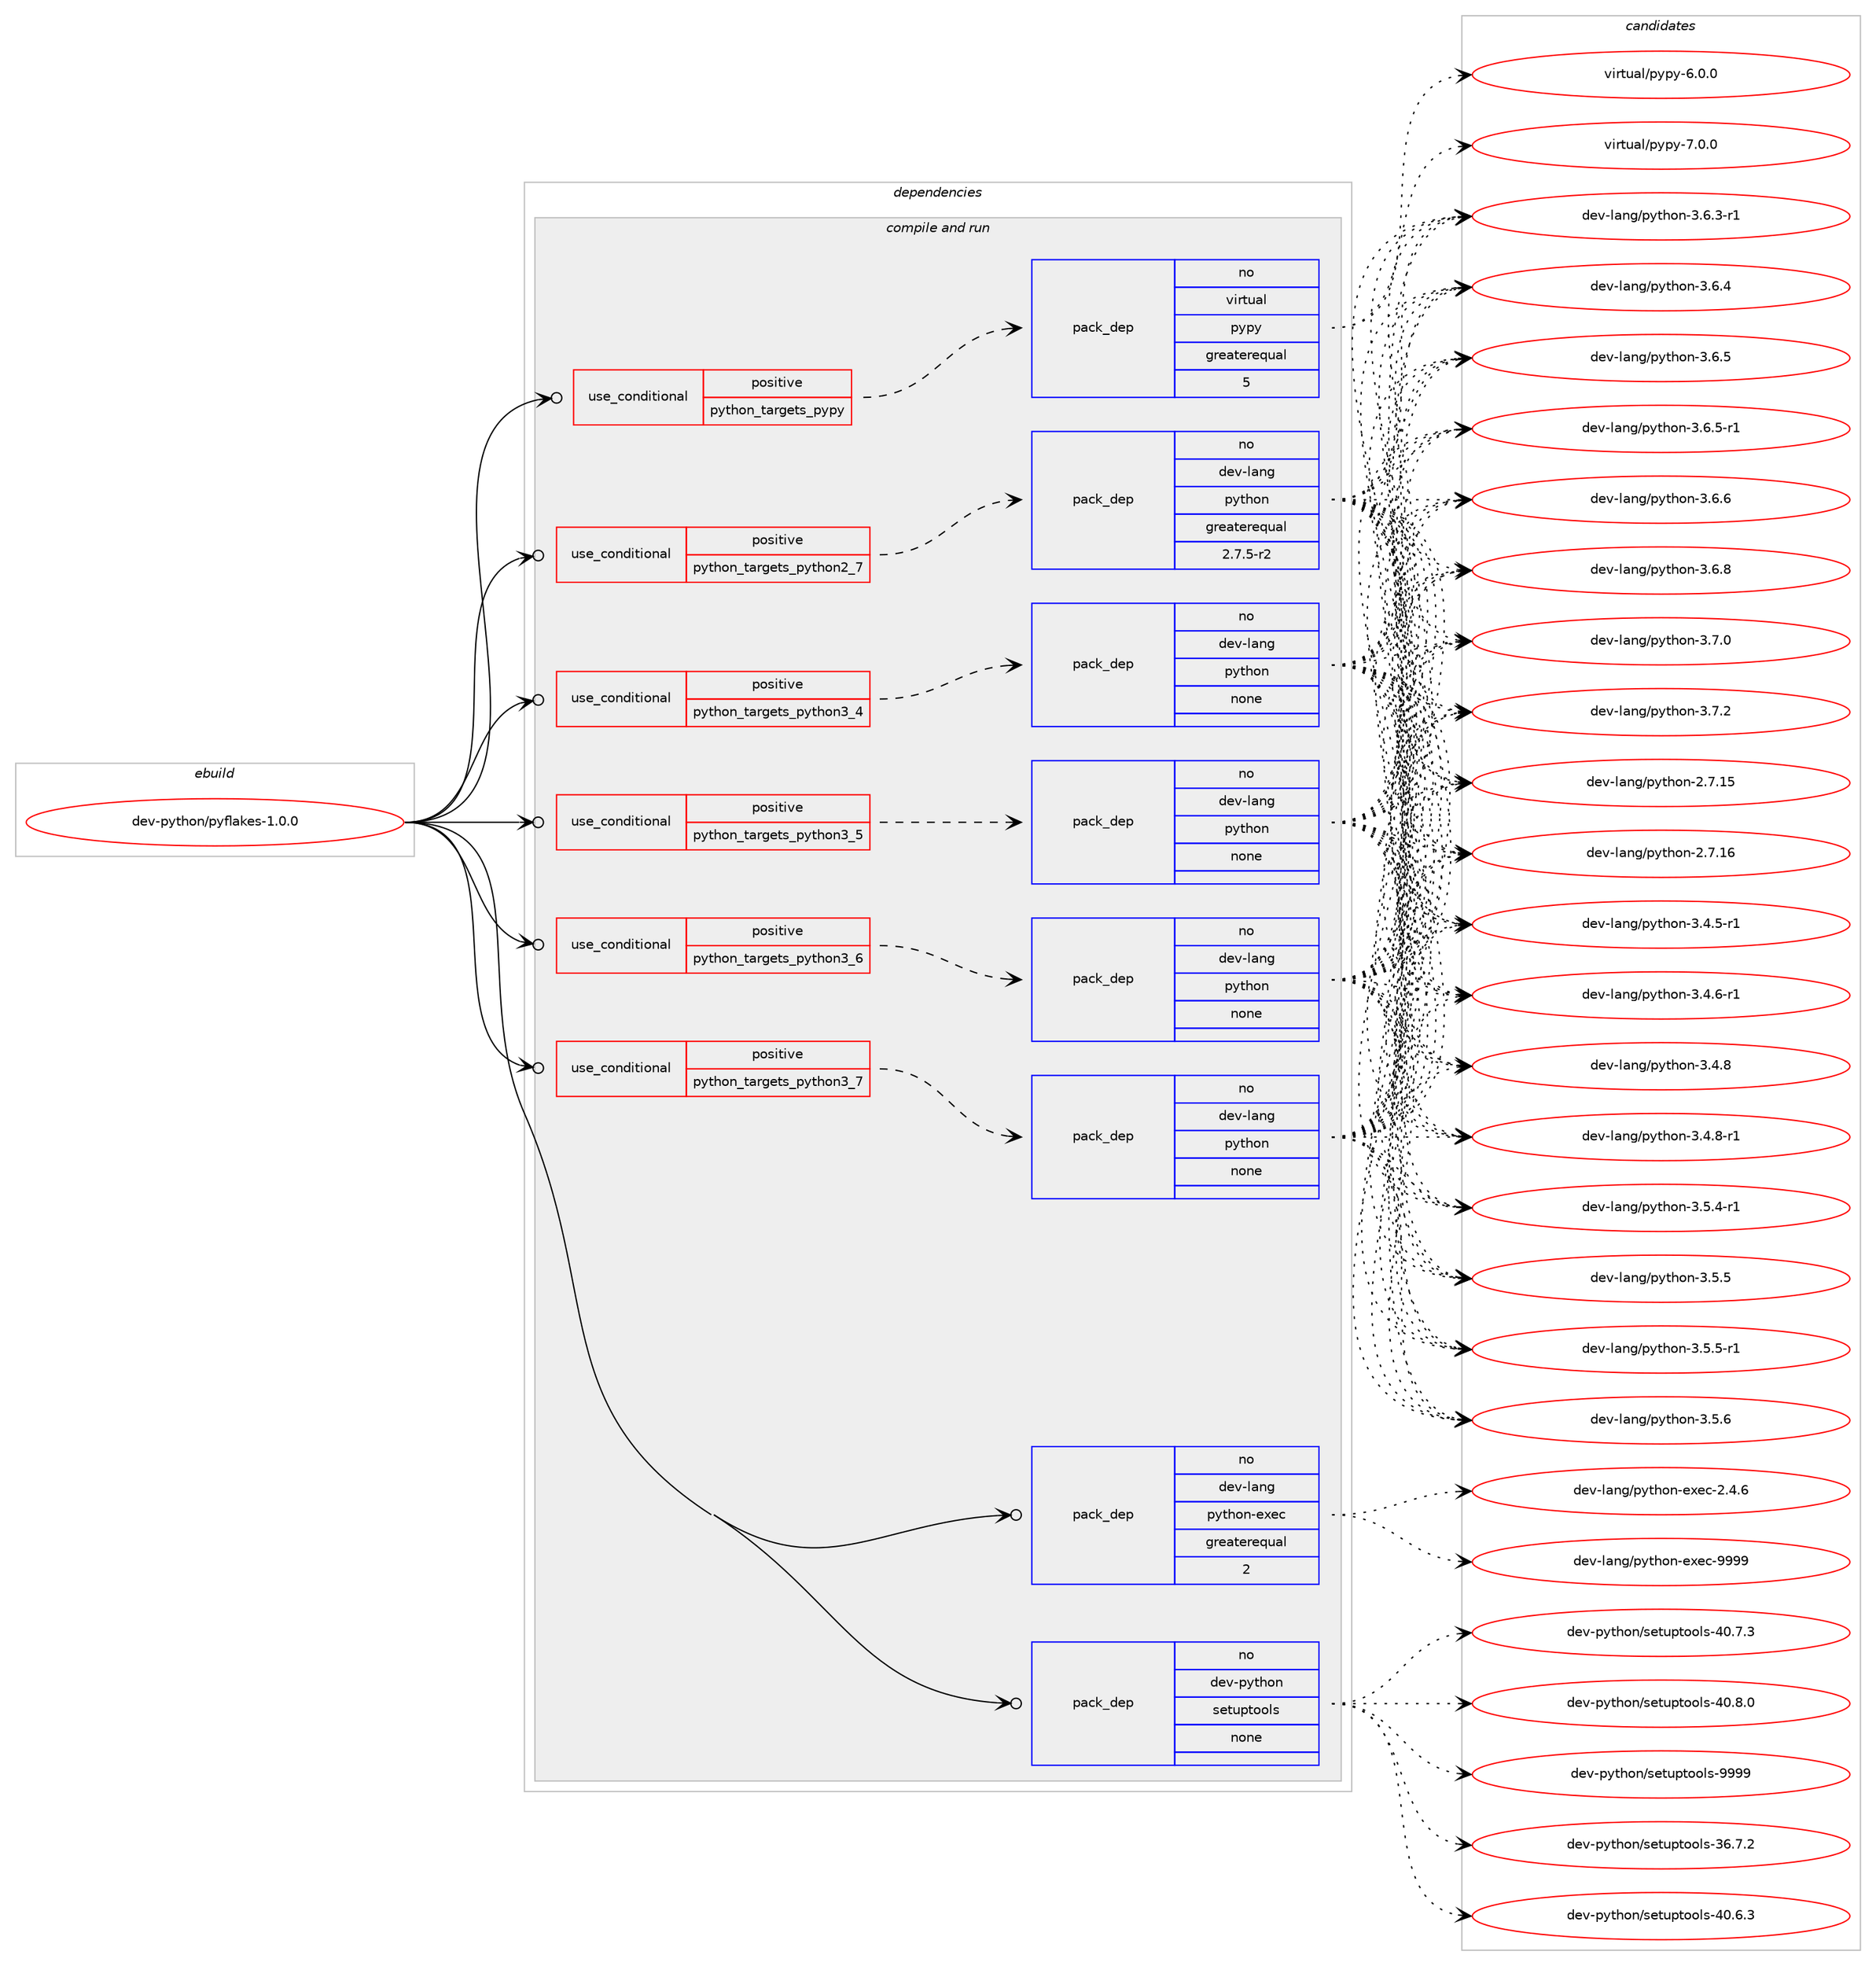 digraph prolog {

# *************
# Graph options
# *************

newrank=true;
concentrate=true;
compound=true;
graph [rankdir=LR,fontname=Helvetica,fontsize=10,ranksep=1.5];#, ranksep=2.5, nodesep=0.2];
edge  [arrowhead=vee];
node  [fontname=Helvetica,fontsize=10];

# **********
# The ebuild
# **********

subgraph cluster_leftcol {
color=gray;
rank=same;
label=<<i>ebuild</i>>;
id [label="dev-python/pyflakes-1.0.0", color=red, width=4, href="../dev-python/pyflakes-1.0.0.svg"];
}

# ****************
# The dependencies
# ****************

subgraph cluster_midcol {
color=gray;
label=<<i>dependencies</i>>;
subgraph cluster_compile {
fillcolor="#eeeeee";
style=filled;
label=<<i>compile</i>>;
}
subgraph cluster_compileandrun {
fillcolor="#eeeeee";
style=filled;
label=<<i>compile and run</i>>;
subgraph cond380727 {
dependency1429084 [label=<<TABLE BORDER="0" CELLBORDER="1" CELLSPACING="0" CELLPADDING="4"><TR><TD ROWSPAN="3" CELLPADDING="10">use_conditional</TD></TR><TR><TD>positive</TD></TR><TR><TD>python_targets_pypy</TD></TR></TABLE>>, shape=none, color=red];
subgraph pack1025039 {
dependency1429085 [label=<<TABLE BORDER="0" CELLBORDER="1" CELLSPACING="0" CELLPADDING="4" WIDTH="220"><TR><TD ROWSPAN="6" CELLPADDING="30">pack_dep</TD></TR><TR><TD WIDTH="110">no</TD></TR><TR><TD>virtual</TD></TR><TR><TD>pypy</TD></TR><TR><TD>greaterequal</TD></TR><TR><TD>5</TD></TR></TABLE>>, shape=none, color=blue];
}
dependency1429084:e -> dependency1429085:w [weight=20,style="dashed",arrowhead="vee"];
}
id:e -> dependency1429084:w [weight=20,style="solid",arrowhead="odotvee"];
subgraph cond380728 {
dependency1429086 [label=<<TABLE BORDER="0" CELLBORDER="1" CELLSPACING="0" CELLPADDING="4"><TR><TD ROWSPAN="3" CELLPADDING="10">use_conditional</TD></TR><TR><TD>positive</TD></TR><TR><TD>python_targets_python2_7</TD></TR></TABLE>>, shape=none, color=red];
subgraph pack1025040 {
dependency1429087 [label=<<TABLE BORDER="0" CELLBORDER="1" CELLSPACING="0" CELLPADDING="4" WIDTH="220"><TR><TD ROWSPAN="6" CELLPADDING="30">pack_dep</TD></TR><TR><TD WIDTH="110">no</TD></TR><TR><TD>dev-lang</TD></TR><TR><TD>python</TD></TR><TR><TD>greaterequal</TD></TR><TR><TD>2.7.5-r2</TD></TR></TABLE>>, shape=none, color=blue];
}
dependency1429086:e -> dependency1429087:w [weight=20,style="dashed",arrowhead="vee"];
}
id:e -> dependency1429086:w [weight=20,style="solid",arrowhead="odotvee"];
subgraph cond380729 {
dependency1429088 [label=<<TABLE BORDER="0" CELLBORDER="1" CELLSPACING="0" CELLPADDING="4"><TR><TD ROWSPAN="3" CELLPADDING="10">use_conditional</TD></TR><TR><TD>positive</TD></TR><TR><TD>python_targets_python3_4</TD></TR></TABLE>>, shape=none, color=red];
subgraph pack1025041 {
dependency1429089 [label=<<TABLE BORDER="0" CELLBORDER="1" CELLSPACING="0" CELLPADDING="4" WIDTH="220"><TR><TD ROWSPAN="6" CELLPADDING="30">pack_dep</TD></TR><TR><TD WIDTH="110">no</TD></TR><TR><TD>dev-lang</TD></TR><TR><TD>python</TD></TR><TR><TD>none</TD></TR><TR><TD></TD></TR></TABLE>>, shape=none, color=blue];
}
dependency1429088:e -> dependency1429089:w [weight=20,style="dashed",arrowhead="vee"];
}
id:e -> dependency1429088:w [weight=20,style="solid",arrowhead="odotvee"];
subgraph cond380730 {
dependency1429090 [label=<<TABLE BORDER="0" CELLBORDER="1" CELLSPACING="0" CELLPADDING="4"><TR><TD ROWSPAN="3" CELLPADDING="10">use_conditional</TD></TR><TR><TD>positive</TD></TR><TR><TD>python_targets_python3_5</TD></TR></TABLE>>, shape=none, color=red];
subgraph pack1025042 {
dependency1429091 [label=<<TABLE BORDER="0" CELLBORDER="1" CELLSPACING="0" CELLPADDING="4" WIDTH="220"><TR><TD ROWSPAN="6" CELLPADDING="30">pack_dep</TD></TR><TR><TD WIDTH="110">no</TD></TR><TR><TD>dev-lang</TD></TR><TR><TD>python</TD></TR><TR><TD>none</TD></TR><TR><TD></TD></TR></TABLE>>, shape=none, color=blue];
}
dependency1429090:e -> dependency1429091:w [weight=20,style="dashed",arrowhead="vee"];
}
id:e -> dependency1429090:w [weight=20,style="solid",arrowhead="odotvee"];
subgraph cond380731 {
dependency1429092 [label=<<TABLE BORDER="0" CELLBORDER="1" CELLSPACING="0" CELLPADDING="4"><TR><TD ROWSPAN="3" CELLPADDING="10">use_conditional</TD></TR><TR><TD>positive</TD></TR><TR><TD>python_targets_python3_6</TD></TR></TABLE>>, shape=none, color=red];
subgraph pack1025043 {
dependency1429093 [label=<<TABLE BORDER="0" CELLBORDER="1" CELLSPACING="0" CELLPADDING="4" WIDTH="220"><TR><TD ROWSPAN="6" CELLPADDING="30">pack_dep</TD></TR><TR><TD WIDTH="110">no</TD></TR><TR><TD>dev-lang</TD></TR><TR><TD>python</TD></TR><TR><TD>none</TD></TR><TR><TD></TD></TR></TABLE>>, shape=none, color=blue];
}
dependency1429092:e -> dependency1429093:w [weight=20,style="dashed",arrowhead="vee"];
}
id:e -> dependency1429092:w [weight=20,style="solid",arrowhead="odotvee"];
subgraph cond380732 {
dependency1429094 [label=<<TABLE BORDER="0" CELLBORDER="1" CELLSPACING="0" CELLPADDING="4"><TR><TD ROWSPAN="3" CELLPADDING="10">use_conditional</TD></TR><TR><TD>positive</TD></TR><TR><TD>python_targets_python3_7</TD></TR></TABLE>>, shape=none, color=red];
subgraph pack1025044 {
dependency1429095 [label=<<TABLE BORDER="0" CELLBORDER="1" CELLSPACING="0" CELLPADDING="4" WIDTH="220"><TR><TD ROWSPAN="6" CELLPADDING="30">pack_dep</TD></TR><TR><TD WIDTH="110">no</TD></TR><TR><TD>dev-lang</TD></TR><TR><TD>python</TD></TR><TR><TD>none</TD></TR><TR><TD></TD></TR></TABLE>>, shape=none, color=blue];
}
dependency1429094:e -> dependency1429095:w [weight=20,style="dashed",arrowhead="vee"];
}
id:e -> dependency1429094:w [weight=20,style="solid",arrowhead="odotvee"];
subgraph pack1025045 {
dependency1429096 [label=<<TABLE BORDER="0" CELLBORDER="1" CELLSPACING="0" CELLPADDING="4" WIDTH="220"><TR><TD ROWSPAN="6" CELLPADDING="30">pack_dep</TD></TR><TR><TD WIDTH="110">no</TD></TR><TR><TD>dev-lang</TD></TR><TR><TD>python-exec</TD></TR><TR><TD>greaterequal</TD></TR><TR><TD>2</TD></TR></TABLE>>, shape=none, color=blue];
}
id:e -> dependency1429096:w [weight=20,style="solid",arrowhead="odotvee"];
subgraph pack1025046 {
dependency1429097 [label=<<TABLE BORDER="0" CELLBORDER="1" CELLSPACING="0" CELLPADDING="4" WIDTH="220"><TR><TD ROWSPAN="6" CELLPADDING="30">pack_dep</TD></TR><TR><TD WIDTH="110">no</TD></TR><TR><TD>dev-python</TD></TR><TR><TD>setuptools</TD></TR><TR><TD>none</TD></TR><TR><TD></TD></TR></TABLE>>, shape=none, color=blue];
}
id:e -> dependency1429097:w [weight=20,style="solid",arrowhead="odotvee"];
}
subgraph cluster_run {
fillcolor="#eeeeee";
style=filled;
label=<<i>run</i>>;
}
}

# **************
# The candidates
# **************

subgraph cluster_choices {
rank=same;
color=gray;
label=<<i>candidates</i>>;

subgraph choice1025039 {
color=black;
nodesep=1;
choice1181051141161179710847112121112121455446484648 [label="virtual/pypy-6.0.0", color=red, width=4,href="../virtual/pypy-6.0.0.svg"];
choice1181051141161179710847112121112121455546484648 [label="virtual/pypy-7.0.0", color=red, width=4,href="../virtual/pypy-7.0.0.svg"];
dependency1429085:e -> choice1181051141161179710847112121112121455446484648:w [style=dotted,weight="100"];
dependency1429085:e -> choice1181051141161179710847112121112121455546484648:w [style=dotted,weight="100"];
}
subgraph choice1025040 {
color=black;
nodesep=1;
choice10010111845108971101034711212111610411111045504655464953 [label="dev-lang/python-2.7.15", color=red, width=4,href="../dev-lang/python-2.7.15.svg"];
choice10010111845108971101034711212111610411111045504655464954 [label="dev-lang/python-2.7.16", color=red, width=4,href="../dev-lang/python-2.7.16.svg"];
choice1001011184510897110103471121211161041111104551465246534511449 [label="dev-lang/python-3.4.5-r1", color=red, width=4,href="../dev-lang/python-3.4.5-r1.svg"];
choice1001011184510897110103471121211161041111104551465246544511449 [label="dev-lang/python-3.4.6-r1", color=red, width=4,href="../dev-lang/python-3.4.6-r1.svg"];
choice100101118451089711010347112121116104111110455146524656 [label="dev-lang/python-3.4.8", color=red, width=4,href="../dev-lang/python-3.4.8.svg"];
choice1001011184510897110103471121211161041111104551465246564511449 [label="dev-lang/python-3.4.8-r1", color=red, width=4,href="../dev-lang/python-3.4.8-r1.svg"];
choice1001011184510897110103471121211161041111104551465346524511449 [label="dev-lang/python-3.5.4-r1", color=red, width=4,href="../dev-lang/python-3.5.4-r1.svg"];
choice100101118451089711010347112121116104111110455146534653 [label="dev-lang/python-3.5.5", color=red, width=4,href="../dev-lang/python-3.5.5.svg"];
choice1001011184510897110103471121211161041111104551465346534511449 [label="dev-lang/python-3.5.5-r1", color=red, width=4,href="../dev-lang/python-3.5.5-r1.svg"];
choice100101118451089711010347112121116104111110455146534654 [label="dev-lang/python-3.5.6", color=red, width=4,href="../dev-lang/python-3.5.6.svg"];
choice1001011184510897110103471121211161041111104551465446514511449 [label="dev-lang/python-3.6.3-r1", color=red, width=4,href="../dev-lang/python-3.6.3-r1.svg"];
choice100101118451089711010347112121116104111110455146544652 [label="dev-lang/python-3.6.4", color=red, width=4,href="../dev-lang/python-3.6.4.svg"];
choice100101118451089711010347112121116104111110455146544653 [label="dev-lang/python-3.6.5", color=red, width=4,href="../dev-lang/python-3.6.5.svg"];
choice1001011184510897110103471121211161041111104551465446534511449 [label="dev-lang/python-3.6.5-r1", color=red, width=4,href="../dev-lang/python-3.6.5-r1.svg"];
choice100101118451089711010347112121116104111110455146544654 [label="dev-lang/python-3.6.6", color=red, width=4,href="../dev-lang/python-3.6.6.svg"];
choice100101118451089711010347112121116104111110455146544656 [label="dev-lang/python-3.6.8", color=red, width=4,href="../dev-lang/python-3.6.8.svg"];
choice100101118451089711010347112121116104111110455146554648 [label="dev-lang/python-3.7.0", color=red, width=4,href="../dev-lang/python-3.7.0.svg"];
choice100101118451089711010347112121116104111110455146554650 [label="dev-lang/python-3.7.2", color=red, width=4,href="../dev-lang/python-3.7.2.svg"];
dependency1429087:e -> choice10010111845108971101034711212111610411111045504655464953:w [style=dotted,weight="100"];
dependency1429087:e -> choice10010111845108971101034711212111610411111045504655464954:w [style=dotted,weight="100"];
dependency1429087:e -> choice1001011184510897110103471121211161041111104551465246534511449:w [style=dotted,weight="100"];
dependency1429087:e -> choice1001011184510897110103471121211161041111104551465246544511449:w [style=dotted,weight="100"];
dependency1429087:e -> choice100101118451089711010347112121116104111110455146524656:w [style=dotted,weight="100"];
dependency1429087:e -> choice1001011184510897110103471121211161041111104551465246564511449:w [style=dotted,weight="100"];
dependency1429087:e -> choice1001011184510897110103471121211161041111104551465346524511449:w [style=dotted,weight="100"];
dependency1429087:e -> choice100101118451089711010347112121116104111110455146534653:w [style=dotted,weight="100"];
dependency1429087:e -> choice1001011184510897110103471121211161041111104551465346534511449:w [style=dotted,weight="100"];
dependency1429087:e -> choice100101118451089711010347112121116104111110455146534654:w [style=dotted,weight="100"];
dependency1429087:e -> choice1001011184510897110103471121211161041111104551465446514511449:w [style=dotted,weight="100"];
dependency1429087:e -> choice100101118451089711010347112121116104111110455146544652:w [style=dotted,weight="100"];
dependency1429087:e -> choice100101118451089711010347112121116104111110455146544653:w [style=dotted,weight="100"];
dependency1429087:e -> choice1001011184510897110103471121211161041111104551465446534511449:w [style=dotted,weight="100"];
dependency1429087:e -> choice100101118451089711010347112121116104111110455146544654:w [style=dotted,weight="100"];
dependency1429087:e -> choice100101118451089711010347112121116104111110455146544656:w [style=dotted,weight="100"];
dependency1429087:e -> choice100101118451089711010347112121116104111110455146554648:w [style=dotted,weight="100"];
dependency1429087:e -> choice100101118451089711010347112121116104111110455146554650:w [style=dotted,weight="100"];
}
subgraph choice1025041 {
color=black;
nodesep=1;
choice10010111845108971101034711212111610411111045504655464953 [label="dev-lang/python-2.7.15", color=red, width=4,href="../dev-lang/python-2.7.15.svg"];
choice10010111845108971101034711212111610411111045504655464954 [label="dev-lang/python-2.7.16", color=red, width=4,href="../dev-lang/python-2.7.16.svg"];
choice1001011184510897110103471121211161041111104551465246534511449 [label="dev-lang/python-3.4.5-r1", color=red, width=4,href="../dev-lang/python-3.4.5-r1.svg"];
choice1001011184510897110103471121211161041111104551465246544511449 [label="dev-lang/python-3.4.6-r1", color=red, width=4,href="../dev-lang/python-3.4.6-r1.svg"];
choice100101118451089711010347112121116104111110455146524656 [label="dev-lang/python-3.4.8", color=red, width=4,href="../dev-lang/python-3.4.8.svg"];
choice1001011184510897110103471121211161041111104551465246564511449 [label="dev-lang/python-3.4.8-r1", color=red, width=4,href="../dev-lang/python-3.4.8-r1.svg"];
choice1001011184510897110103471121211161041111104551465346524511449 [label="dev-lang/python-3.5.4-r1", color=red, width=4,href="../dev-lang/python-3.5.4-r1.svg"];
choice100101118451089711010347112121116104111110455146534653 [label="dev-lang/python-3.5.5", color=red, width=4,href="../dev-lang/python-3.5.5.svg"];
choice1001011184510897110103471121211161041111104551465346534511449 [label="dev-lang/python-3.5.5-r1", color=red, width=4,href="../dev-lang/python-3.5.5-r1.svg"];
choice100101118451089711010347112121116104111110455146534654 [label="dev-lang/python-3.5.6", color=red, width=4,href="../dev-lang/python-3.5.6.svg"];
choice1001011184510897110103471121211161041111104551465446514511449 [label="dev-lang/python-3.6.3-r1", color=red, width=4,href="../dev-lang/python-3.6.3-r1.svg"];
choice100101118451089711010347112121116104111110455146544652 [label="dev-lang/python-3.6.4", color=red, width=4,href="../dev-lang/python-3.6.4.svg"];
choice100101118451089711010347112121116104111110455146544653 [label="dev-lang/python-3.6.5", color=red, width=4,href="../dev-lang/python-3.6.5.svg"];
choice1001011184510897110103471121211161041111104551465446534511449 [label="dev-lang/python-3.6.5-r1", color=red, width=4,href="../dev-lang/python-3.6.5-r1.svg"];
choice100101118451089711010347112121116104111110455146544654 [label="dev-lang/python-3.6.6", color=red, width=4,href="../dev-lang/python-3.6.6.svg"];
choice100101118451089711010347112121116104111110455146544656 [label="dev-lang/python-3.6.8", color=red, width=4,href="../dev-lang/python-3.6.8.svg"];
choice100101118451089711010347112121116104111110455146554648 [label="dev-lang/python-3.7.0", color=red, width=4,href="../dev-lang/python-3.7.0.svg"];
choice100101118451089711010347112121116104111110455146554650 [label="dev-lang/python-3.7.2", color=red, width=4,href="../dev-lang/python-3.7.2.svg"];
dependency1429089:e -> choice10010111845108971101034711212111610411111045504655464953:w [style=dotted,weight="100"];
dependency1429089:e -> choice10010111845108971101034711212111610411111045504655464954:w [style=dotted,weight="100"];
dependency1429089:e -> choice1001011184510897110103471121211161041111104551465246534511449:w [style=dotted,weight="100"];
dependency1429089:e -> choice1001011184510897110103471121211161041111104551465246544511449:w [style=dotted,weight="100"];
dependency1429089:e -> choice100101118451089711010347112121116104111110455146524656:w [style=dotted,weight="100"];
dependency1429089:e -> choice1001011184510897110103471121211161041111104551465246564511449:w [style=dotted,weight="100"];
dependency1429089:e -> choice1001011184510897110103471121211161041111104551465346524511449:w [style=dotted,weight="100"];
dependency1429089:e -> choice100101118451089711010347112121116104111110455146534653:w [style=dotted,weight="100"];
dependency1429089:e -> choice1001011184510897110103471121211161041111104551465346534511449:w [style=dotted,weight="100"];
dependency1429089:e -> choice100101118451089711010347112121116104111110455146534654:w [style=dotted,weight="100"];
dependency1429089:e -> choice1001011184510897110103471121211161041111104551465446514511449:w [style=dotted,weight="100"];
dependency1429089:e -> choice100101118451089711010347112121116104111110455146544652:w [style=dotted,weight="100"];
dependency1429089:e -> choice100101118451089711010347112121116104111110455146544653:w [style=dotted,weight="100"];
dependency1429089:e -> choice1001011184510897110103471121211161041111104551465446534511449:w [style=dotted,weight="100"];
dependency1429089:e -> choice100101118451089711010347112121116104111110455146544654:w [style=dotted,weight="100"];
dependency1429089:e -> choice100101118451089711010347112121116104111110455146544656:w [style=dotted,weight="100"];
dependency1429089:e -> choice100101118451089711010347112121116104111110455146554648:w [style=dotted,weight="100"];
dependency1429089:e -> choice100101118451089711010347112121116104111110455146554650:w [style=dotted,weight="100"];
}
subgraph choice1025042 {
color=black;
nodesep=1;
choice10010111845108971101034711212111610411111045504655464953 [label="dev-lang/python-2.7.15", color=red, width=4,href="../dev-lang/python-2.7.15.svg"];
choice10010111845108971101034711212111610411111045504655464954 [label="dev-lang/python-2.7.16", color=red, width=4,href="../dev-lang/python-2.7.16.svg"];
choice1001011184510897110103471121211161041111104551465246534511449 [label="dev-lang/python-3.4.5-r1", color=red, width=4,href="../dev-lang/python-3.4.5-r1.svg"];
choice1001011184510897110103471121211161041111104551465246544511449 [label="dev-lang/python-3.4.6-r1", color=red, width=4,href="../dev-lang/python-3.4.6-r1.svg"];
choice100101118451089711010347112121116104111110455146524656 [label="dev-lang/python-3.4.8", color=red, width=4,href="../dev-lang/python-3.4.8.svg"];
choice1001011184510897110103471121211161041111104551465246564511449 [label="dev-lang/python-3.4.8-r1", color=red, width=4,href="../dev-lang/python-3.4.8-r1.svg"];
choice1001011184510897110103471121211161041111104551465346524511449 [label="dev-lang/python-3.5.4-r1", color=red, width=4,href="../dev-lang/python-3.5.4-r1.svg"];
choice100101118451089711010347112121116104111110455146534653 [label="dev-lang/python-3.5.5", color=red, width=4,href="../dev-lang/python-3.5.5.svg"];
choice1001011184510897110103471121211161041111104551465346534511449 [label="dev-lang/python-3.5.5-r1", color=red, width=4,href="../dev-lang/python-3.5.5-r1.svg"];
choice100101118451089711010347112121116104111110455146534654 [label="dev-lang/python-3.5.6", color=red, width=4,href="../dev-lang/python-3.5.6.svg"];
choice1001011184510897110103471121211161041111104551465446514511449 [label="dev-lang/python-3.6.3-r1", color=red, width=4,href="../dev-lang/python-3.6.3-r1.svg"];
choice100101118451089711010347112121116104111110455146544652 [label="dev-lang/python-3.6.4", color=red, width=4,href="../dev-lang/python-3.6.4.svg"];
choice100101118451089711010347112121116104111110455146544653 [label="dev-lang/python-3.6.5", color=red, width=4,href="../dev-lang/python-3.6.5.svg"];
choice1001011184510897110103471121211161041111104551465446534511449 [label="dev-lang/python-3.6.5-r1", color=red, width=4,href="../dev-lang/python-3.6.5-r1.svg"];
choice100101118451089711010347112121116104111110455146544654 [label="dev-lang/python-3.6.6", color=red, width=4,href="../dev-lang/python-3.6.6.svg"];
choice100101118451089711010347112121116104111110455146544656 [label="dev-lang/python-3.6.8", color=red, width=4,href="../dev-lang/python-3.6.8.svg"];
choice100101118451089711010347112121116104111110455146554648 [label="dev-lang/python-3.7.0", color=red, width=4,href="../dev-lang/python-3.7.0.svg"];
choice100101118451089711010347112121116104111110455146554650 [label="dev-lang/python-3.7.2", color=red, width=4,href="../dev-lang/python-3.7.2.svg"];
dependency1429091:e -> choice10010111845108971101034711212111610411111045504655464953:w [style=dotted,weight="100"];
dependency1429091:e -> choice10010111845108971101034711212111610411111045504655464954:w [style=dotted,weight="100"];
dependency1429091:e -> choice1001011184510897110103471121211161041111104551465246534511449:w [style=dotted,weight="100"];
dependency1429091:e -> choice1001011184510897110103471121211161041111104551465246544511449:w [style=dotted,weight="100"];
dependency1429091:e -> choice100101118451089711010347112121116104111110455146524656:w [style=dotted,weight="100"];
dependency1429091:e -> choice1001011184510897110103471121211161041111104551465246564511449:w [style=dotted,weight="100"];
dependency1429091:e -> choice1001011184510897110103471121211161041111104551465346524511449:w [style=dotted,weight="100"];
dependency1429091:e -> choice100101118451089711010347112121116104111110455146534653:w [style=dotted,weight="100"];
dependency1429091:e -> choice1001011184510897110103471121211161041111104551465346534511449:w [style=dotted,weight="100"];
dependency1429091:e -> choice100101118451089711010347112121116104111110455146534654:w [style=dotted,weight="100"];
dependency1429091:e -> choice1001011184510897110103471121211161041111104551465446514511449:w [style=dotted,weight="100"];
dependency1429091:e -> choice100101118451089711010347112121116104111110455146544652:w [style=dotted,weight="100"];
dependency1429091:e -> choice100101118451089711010347112121116104111110455146544653:w [style=dotted,weight="100"];
dependency1429091:e -> choice1001011184510897110103471121211161041111104551465446534511449:w [style=dotted,weight="100"];
dependency1429091:e -> choice100101118451089711010347112121116104111110455146544654:w [style=dotted,weight="100"];
dependency1429091:e -> choice100101118451089711010347112121116104111110455146544656:w [style=dotted,weight="100"];
dependency1429091:e -> choice100101118451089711010347112121116104111110455146554648:w [style=dotted,weight="100"];
dependency1429091:e -> choice100101118451089711010347112121116104111110455146554650:w [style=dotted,weight="100"];
}
subgraph choice1025043 {
color=black;
nodesep=1;
choice10010111845108971101034711212111610411111045504655464953 [label="dev-lang/python-2.7.15", color=red, width=4,href="../dev-lang/python-2.7.15.svg"];
choice10010111845108971101034711212111610411111045504655464954 [label="dev-lang/python-2.7.16", color=red, width=4,href="../dev-lang/python-2.7.16.svg"];
choice1001011184510897110103471121211161041111104551465246534511449 [label="dev-lang/python-3.4.5-r1", color=red, width=4,href="../dev-lang/python-3.4.5-r1.svg"];
choice1001011184510897110103471121211161041111104551465246544511449 [label="dev-lang/python-3.4.6-r1", color=red, width=4,href="../dev-lang/python-3.4.6-r1.svg"];
choice100101118451089711010347112121116104111110455146524656 [label="dev-lang/python-3.4.8", color=red, width=4,href="../dev-lang/python-3.4.8.svg"];
choice1001011184510897110103471121211161041111104551465246564511449 [label="dev-lang/python-3.4.8-r1", color=red, width=4,href="../dev-lang/python-3.4.8-r1.svg"];
choice1001011184510897110103471121211161041111104551465346524511449 [label="dev-lang/python-3.5.4-r1", color=red, width=4,href="../dev-lang/python-3.5.4-r1.svg"];
choice100101118451089711010347112121116104111110455146534653 [label="dev-lang/python-3.5.5", color=red, width=4,href="../dev-lang/python-3.5.5.svg"];
choice1001011184510897110103471121211161041111104551465346534511449 [label="dev-lang/python-3.5.5-r1", color=red, width=4,href="../dev-lang/python-3.5.5-r1.svg"];
choice100101118451089711010347112121116104111110455146534654 [label="dev-lang/python-3.5.6", color=red, width=4,href="../dev-lang/python-3.5.6.svg"];
choice1001011184510897110103471121211161041111104551465446514511449 [label="dev-lang/python-3.6.3-r1", color=red, width=4,href="../dev-lang/python-3.6.3-r1.svg"];
choice100101118451089711010347112121116104111110455146544652 [label="dev-lang/python-3.6.4", color=red, width=4,href="../dev-lang/python-3.6.4.svg"];
choice100101118451089711010347112121116104111110455146544653 [label="dev-lang/python-3.6.5", color=red, width=4,href="../dev-lang/python-3.6.5.svg"];
choice1001011184510897110103471121211161041111104551465446534511449 [label="dev-lang/python-3.6.5-r1", color=red, width=4,href="../dev-lang/python-3.6.5-r1.svg"];
choice100101118451089711010347112121116104111110455146544654 [label="dev-lang/python-3.6.6", color=red, width=4,href="../dev-lang/python-3.6.6.svg"];
choice100101118451089711010347112121116104111110455146544656 [label="dev-lang/python-3.6.8", color=red, width=4,href="../dev-lang/python-3.6.8.svg"];
choice100101118451089711010347112121116104111110455146554648 [label="dev-lang/python-3.7.0", color=red, width=4,href="../dev-lang/python-3.7.0.svg"];
choice100101118451089711010347112121116104111110455146554650 [label="dev-lang/python-3.7.2", color=red, width=4,href="../dev-lang/python-3.7.2.svg"];
dependency1429093:e -> choice10010111845108971101034711212111610411111045504655464953:w [style=dotted,weight="100"];
dependency1429093:e -> choice10010111845108971101034711212111610411111045504655464954:w [style=dotted,weight="100"];
dependency1429093:e -> choice1001011184510897110103471121211161041111104551465246534511449:w [style=dotted,weight="100"];
dependency1429093:e -> choice1001011184510897110103471121211161041111104551465246544511449:w [style=dotted,weight="100"];
dependency1429093:e -> choice100101118451089711010347112121116104111110455146524656:w [style=dotted,weight="100"];
dependency1429093:e -> choice1001011184510897110103471121211161041111104551465246564511449:w [style=dotted,weight="100"];
dependency1429093:e -> choice1001011184510897110103471121211161041111104551465346524511449:w [style=dotted,weight="100"];
dependency1429093:e -> choice100101118451089711010347112121116104111110455146534653:w [style=dotted,weight="100"];
dependency1429093:e -> choice1001011184510897110103471121211161041111104551465346534511449:w [style=dotted,weight="100"];
dependency1429093:e -> choice100101118451089711010347112121116104111110455146534654:w [style=dotted,weight="100"];
dependency1429093:e -> choice1001011184510897110103471121211161041111104551465446514511449:w [style=dotted,weight="100"];
dependency1429093:e -> choice100101118451089711010347112121116104111110455146544652:w [style=dotted,weight="100"];
dependency1429093:e -> choice100101118451089711010347112121116104111110455146544653:w [style=dotted,weight="100"];
dependency1429093:e -> choice1001011184510897110103471121211161041111104551465446534511449:w [style=dotted,weight="100"];
dependency1429093:e -> choice100101118451089711010347112121116104111110455146544654:w [style=dotted,weight="100"];
dependency1429093:e -> choice100101118451089711010347112121116104111110455146544656:w [style=dotted,weight="100"];
dependency1429093:e -> choice100101118451089711010347112121116104111110455146554648:w [style=dotted,weight="100"];
dependency1429093:e -> choice100101118451089711010347112121116104111110455146554650:w [style=dotted,weight="100"];
}
subgraph choice1025044 {
color=black;
nodesep=1;
choice10010111845108971101034711212111610411111045504655464953 [label="dev-lang/python-2.7.15", color=red, width=4,href="../dev-lang/python-2.7.15.svg"];
choice10010111845108971101034711212111610411111045504655464954 [label="dev-lang/python-2.7.16", color=red, width=4,href="../dev-lang/python-2.7.16.svg"];
choice1001011184510897110103471121211161041111104551465246534511449 [label="dev-lang/python-3.4.5-r1", color=red, width=4,href="../dev-lang/python-3.4.5-r1.svg"];
choice1001011184510897110103471121211161041111104551465246544511449 [label="dev-lang/python-3.4.6-r1", color=red, width=4,href="../dev-lang/python-3.4.6-r1.svg"];
choice100101118451089711010347112121116104111110455146524656 [label="dev-lang/python-3.4.8", color=red, width=4,href="../dev-lang/python-3.4.8.svg"];
choice1001011184510897110103471121211161041111104551465246564511449 [label="dev-lang/python-3.4.8-r1", color=red, width=4,href="../dev-lang/python-3.4.8-r1.svg"];
choice1001011184510897110103471121211161041111104551465346524511449 [label="dev-lang/python-3.5.4-r1", color=red, width=4,href="../dev-lang/python-3.5.4-r1.svg"];
choice100101118451089711010347112121116104111110455146534653 [label="dev-lang/python-3.5.5", color=red, width=4,href="../dev-lang/python-3.5.5.svg"];
choice1001011184510897110103471121211161041111104551465346534511449 [label="dev-lang/python-3.5.5-r1", color=red, width=4,href="../dev-lang/python-3.5.5-r1.svg"];
choice100101118451089711010347112121116104111110455146534654 [label="dev-lang/python-3.5.6", color=red, width=4,href="../dev-lang/python-3.5.6.svg"];
choice1001011184510897110103471121211161041111104551465446514511449 [label="dev-lang/python-3.6.3-r1", color=red, width=4,href="../dev-lang/python-3.6.3-r1.svg"];
choice100101118451089711010347112121116104111110455146544652 [label="dev-lang/python-3.6.4", color=red, width=4,href="../dev-lang/python-3.6.4.svg"];
choice100101118451089711010347112121116104111110455146544653 [label="dev-lang/python-3.6.5", color=red, width=4,href="../dev-lang/python-3.6.5.svg"];
choice1001011184510897110103471121211161041111104551465446534511449 [label="dev-lang/python-3.6.5-r1", color=red, width=4,href="../dev-lang/python-3.6.5-r1.svg"];
choice100101118451089711010347112121116104111110455146544654 [label="dev-lang/python-3.6.6", color=red, width=4,href="../dev-lang/python-3.6.6.svg"];
choice100101118451089711010347112121116104111110455146544656 [label="dev-lang/python-3.6.8", color=red, width=4,href="../dev-lang/python-3.6.8.svg"];
choice100101118451089711010347112121116104111110455146554648 [label="dev-lang/python-3.7.0", color=red, width=4,href="../dev-lang/python-3.7.0.svg"];
choice100101118451089711010347112121116104111110455146554650 [label="dev-lang/python-3.7.2", color=red, width=4,href="../dev-lang/python-3.7.2.svg"];
dependency1429095:e -> choice10010111845108971101034711212111610411111045504655464953:w [style=dotted,weight="100"];
dependency1429095:e -> choice10010111845108971101034711212111610411111045504655464954:w [style=dotted,weight="100"];
dependency1429095:e -> choice1001011184510897110103471121211161041111104551465246534511449:w [style=dotted,weight="100"];
dependency1429095:e -> choice1001011184510897110103471121211161041111104551465246544511449:w [style=dotted,weight="100"];
dependency1429095:e -> choice100101118451089711010347112121116104111110455146524656:w [style=dotted,weight="100"];
dependency1429095:e -> choice1001011184510897110103471121211161041111104551465246564511449:w [style=dotted,weight="100"];
dependency1429095:e -> choice1001011184510897110103471121211161041111104551465346524511449:w [style=dotted,weight="100"];
dependency1429095:e -> choice100101118451089711010347112121116104111110455146534653:w [style=dotted,weight="100"];
dependency1429095:e -> choice1001011184510897110103471121211161041111104551465346534511449:w [style=dotted,weight="100"];
dependency1429095:e -> choice100101118451089711010347112121116104111110455146534654:w [style=dotted,weight="100"];
dependency1429095:e -> choice1001011184510897110103471121211161041111104551465446514511449:w [style=dotted,weight="100"];
dependency1429095:e -> choice100101118451089711010347112121116104111110455146544652:w [style=dotted,weight="100"];
dependency1429095:e -> choice100101118451089711010347112121116104111110455146544653:w [style=dotted,weight="100"];
dependency1429095:e -> choice1001011184510897110103471121211161041111104551465446534511449:w [style=dotted,weight="100"];
dependency1429095:e -> choice100101118451089711010347112121116104111110455146544654:w [style=dotted,weight="100"];
dependency1429095:e -> choice100101118451089711010347112121116104111110455146544656:w [style=dotted,weight="100"];
dependency1429095:e -> choice100101118451089711010347112121116104111110455146554648:w [style=dotted,weight="100"];
dependency1429095:e -> choice100101118451089711010347112121116104111110455146554650:w [style=dotted,weight="100"];
}
subgraph choice1025045 {
color=black;
nodesep=1;
choice1001011184510897110103471121211161041111104510112010199455046524654 [label="dev-lang/python-exec-2.4.6", color=red, width=4,href="../dev-lang/python-exec-2.4.6.svg"];
choice10010111845108971101034711212111610411111045101120101994557575757 [label="dev-lang/python-exec-9999", color=red, width=4,href="../dev-lang/python-exec-9999.svg"];
dependency1429096:e -> choice1001011184510897110103471121211161041111104510112010199455046524654:w [style=dotted,weight="100"];
dependency1429096:e -> choice10010111845108971101034711212111610411111045101120101994557575757:w [style=dotted,weight="100"];
}
subgraph choice1025046 {
color=black;
nodesep=1;
choice100101118451121211161041111104711510111611711211611111110811545515446554650 [label="dev-python/setuptools-36.7.2", color=red, width=4,href="../dev-python/setuptools-36.7.2.svg"];
choice100101118451121211161041111104711510111611711211611111110811545524846544651 [label="dev-python/setuptools-40.6.3", color=red, width=4,href="../dev-python/setuptools-40.6.3.svg"];
choice100101118451121211161041111104711510111611711211611111110811545524846554651 [label="dev-python/setuptools-40.7.3", color=red, width=4,href="../dev-python/setuptools-40.7.3.svg"];
choice100101118451121211161041111104711510111611711211611111110811545524846564648 [label="dev-python/setuptools-40.8.0", color=red, width=4,href="../dev-python/setuptools-40.8.0.svg"];
choice10010111845112121116104111110471151011161171121161111111081154557575757 [label="dev-python/setuptools-9999", color=red, width=4,href="../dev-python/setuptools-9999.svg"];
dependency1429097:e -> choice100101118451121211161041111104711510111611711211611111110811545515446554650:w [style=dotted,weight="100"];
dependency1429097:e -> choice100101118451121211161041111104711510111611711211611111110811545524846544651:w [style=dotted,weight="100"];
dependency1429097:e -> choice100101118451121211161041111104711510111611711211611111110811545524846554651:w [style=dotted,weight="100"];
dependency1429097:e -> choice100101118451121211161041111104711510111611711211611111110811545524846564648:w [style=dotted,weight="100"];
dependency1429097:e -> choice10010111845112121116104111110471151011161171121161111111081154557575757:w [style=dotted,weight="100"];
}
}

}
